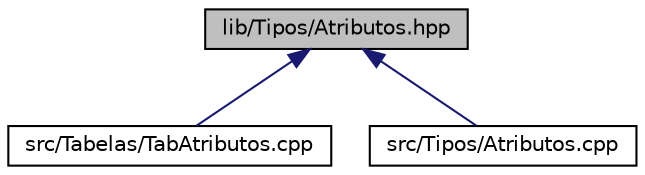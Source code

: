 digraph "lib/Tipos/Atributos.hpp"
{
  edge [fontname="Helvetica",fontsize="10",labelfontname="Helvetica",labelfontsize="10"];
  node [fontname="Helvetica",fontsize="10",shape=record];
  Node9 [label="lib/Tipos/Atributos.hpp",height=0.2,width=0.4,color="black", fillcolor="grey75", style="filled", fontcolor="black"];
  Node9 -> Node10 [dir="back",color="midnightblue",fontsize="10",style="solid",fontname="Helvetica"];
  Node10 [label="src/Tabelas/TabAtributos.cpp",height=0.2,width=0.4,color="black", fillcolor="white", style="filled",URL="$_tab_atributos_8cpp.html"];
  Node9 -> Node11 [dir="back",color="midnightblue",fontsize="10",style="solid",fontname="Helvetica"];
  Node11 [label="src/Tipos/Atributos.cpp",height=0.2,width=0.4,color="black", fillcolor="white", style="filled",URL="$_atributos_8cpp.html"];
}
